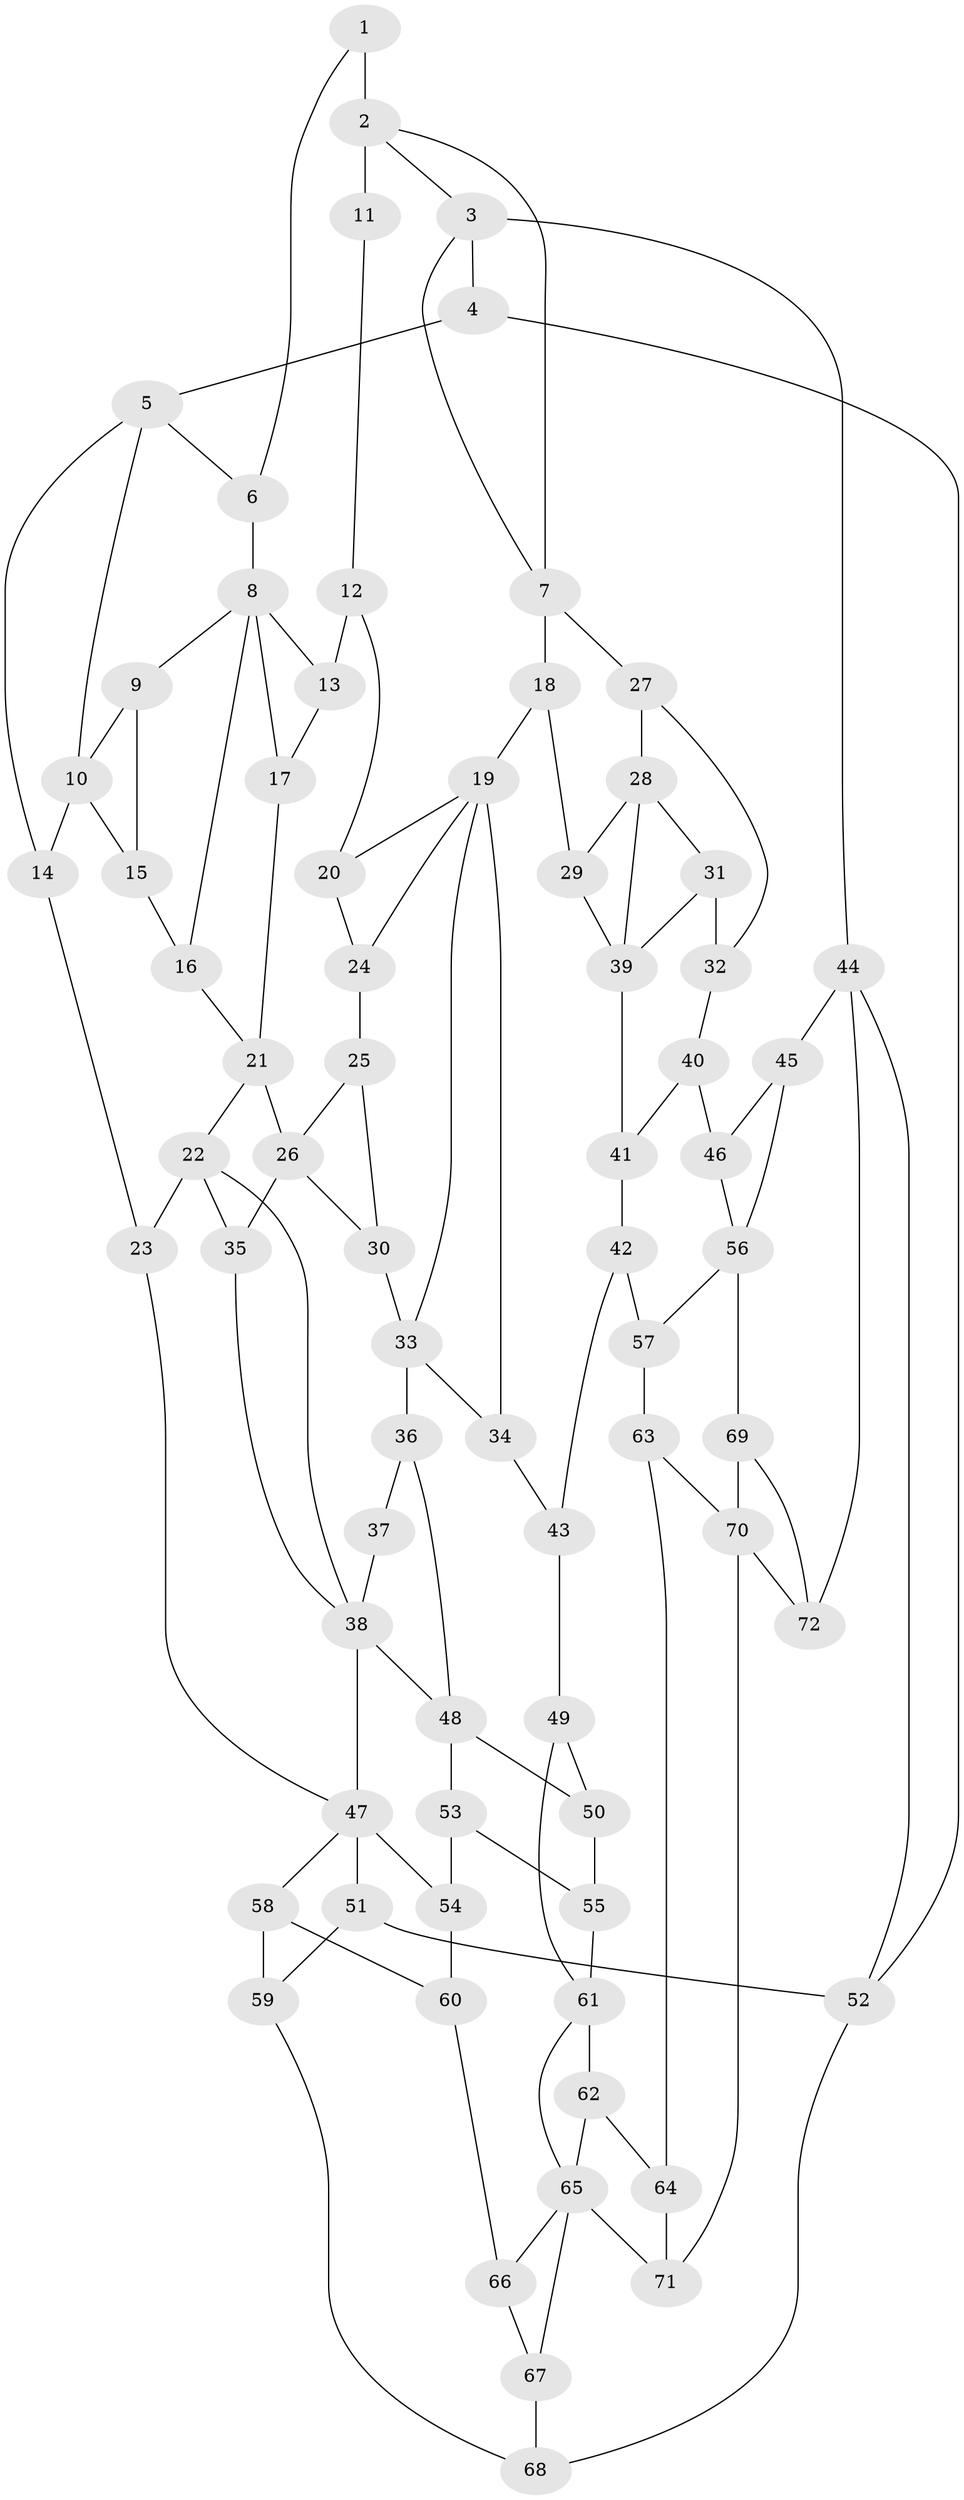 // original degree distribution, {3: 0.020833333333333332, 4: 0.22916666666666666, 5: 0.5208333333333334, 6: 0.22916666666666666}
// Generated by graph-tools (version 1.1) at 2025/38/03/09/25 02:38:32]
// undirected, 72 vertices, 120 edges
graph export_dot {
graph [start="1"]
  node [color=gray90,style=filled];
  1;
  2;
  3;
  4;
  5;
  6;
  7;
  8;
  9;
  10;
  11;
  12;
  13;
  14;
  15;
  16;
  17;
  18;
  19;
  20;
  21;
  22;
  23;
  24;
  25;
  26;
  27;
  28;
  29;
  30;
  31;
  32;
  33;
  34;
  35;
  36;
  37;
  38;
  39;
  40;
  41;
  42;
  43;
  44;
  45;
  46;
  47;
  48;
  49;
  50;
  51;
  52;
  53;
  54;
  55;
  56;
  57;
  58;
  59;
  60;
  61;
  62;
  63;
  64;
  65;
  66;
  67;
  68;
  69;
  70;
  71;
  72;
  1 -- 2 [weight=2.0];
  1 -- 6 [weight=1.0];
  2 -- 3 [weight=1.0];
  2 -- 7 [weight=1.0];
  2 -- 11 [weight=2.0];
  3 -- 4 [weight=1.0];
  3 -- 7 [weight=1.0];
  3 -- 44 [weight=1.0];
  4 -- 5 [weight=2.0];
  4 -- 52 [weight=1.0];
  5 -- 6 [weight=1.0];
  5 -- 10 [weight=2.0];
  5 -- 14 [weight=1.0];
  6 -- 8 [weight=2.0];
  7 -- 18 [weight=2.0];
  7 -- 27 [weight=1.0];
  8 -- 9 [weight=1.0];
  8 -- 13 [weight=1.0];
  8 -- 16 [weight=1.0];
  8 -- 17 [weight=1.0];
  9 -- 10 [weight=1.0];
  9 -- 15 [weight=1.0];
  10 -- 14 [weight=1.0];
  10 -- 15 [weight=2.0];
  11 -- 12 [weight=1.0];
  12 -- 13 [weight=1.0];
  12 -- 20 [weight=1.0];
  13 -- 17 [weight=1.0];
  14 -- 23 [weight=1.0];
  15 -- 16 [weight=1.0];
  16 -- 21 [weight=1.0];
  17 -- 21 [weight=1.0];
  18 -- 19 [weight=2.0];
  18 -- 29 [weight=2.0];
  19 -- 20 [weight=1.0];
  19 -- 24 [weight=1.0];
  19 -- 33 [weight=1.0];
  19 -- 34 [weight=1.0];
  20 -- 24 [weight=1.0];
  21 -- 22 [weight=1.0];
  21 -- 26 [weight=2.0];
  22 -- 23 [weight=1.0];
  22 -- 35 [weight=1.0];
  22 -- 38 [weight=1.0];
  23 -- 47 [weight=1.0];
  24 -- 25 [weight=1.0];
  25 -- 26 [weight=1.0];
  25 -- 30 [weight=1.0];
  26 -- 30 [weight=1.0];
  26 -- 35 [weight=2.0];
  27 -- 28 [weight=1.0];
  27 -- 32 [weight=1.0];
  28 -- 29 [weight=2.0];
  28 -- 31 [weight=1.0];
  28 -- 39 [weight=1.0];
  29 -- 39 [weight=1.0];
  30 -- 33 [weight=1.0];
  31 -- 32 [weight=3.0];
  31 -- 39 [weight=1.0];
  32 -- 40 [weight=2.0];
  33 -- 34 [weight=1.0];
  33 -- 36 [weight=2.0];
  34 -- 43 [weight=1.0];
  35 -- 38 [weight=1.0];
  36 -- 37 [weight=2.0];
  36 -- 48 [weight=2.0];
  37 -- 38 [weight=1.0];
  38 -- 47 [weight=1.0];
  38 -- 48 [weight=1.0];
  39 -- 41 [weight=1.0];
  40 -- 41 [weight=1.0];
  40 -- 46 [weight=2.0];
  41 -- 42 [weight=1.0];
  42 -- 43 [weight=1.0];
  42 -- 57 [weight=1.0];
  43 -- 49 [weight=1.0];
  44 -- 45 [weight=1.0];
  44 -- 52 [weight=1.0];
  44 -- 72 [weight=1.0];
  45 -- 46 [weight=1.0];
  45 -- 56 [weight=1.0];
  46 -- 56 [weight=1.0];
  47 -- 51 [weight=1.0];
  47 -- 54 [weight=2.0];
  47 -- 58 [weight=1.0];
  48 -- 50 [weight=1.0];
  48 -- 53 [weight=1.0];
  49 -- 50 [weight=1.0];
  49 -- 61 [weight=1.0];
  50 -- 55 [weight=1.0];
  51 -- 52 [weight=1.0];
  51 -- 59 [weight=1.0];
  52 -- 68 [weight=1.0];
  53 -- 54 [weight=1.0];
  53 -- 55 [weight=1.0];
  54 -- 60 [weight=1.0];
  55 -- 61 [weight=1.0];
  56 -- 57 [weight=1.0];
  56 -- 69 [weight=2.0];
  57 -- 63 [weight=1.0];
  58 -- 59 [weight=4.0];
  58 -- 60 [weight=1.0];
  59 -- 68 [weight=1.0];
  60 -- 66 [weight=1.0];
  61 -- 62 [weight=3.0];
  61 -- 65 [weight=1.0];
  62 -- 64 [weight=1.0];
  62 -- 65 [weight=2.0];
  63 -- 64 [weight=1.0];
  63 -- 70 [weight=1.0];
  64 -- 71 [weight=1.0];
  65 -- 66 [weight=1.0];
  65 -- 67 [weight=1.0];
  65 -- 71 [weight=1.0];
  66 -- 67 [weight=1.0];
  67 -- 68 [weight=1.0];
  69 -- 70 [weight=3.0];
  69 -- 72 [weight=1.0];
  70 -- 71 [weight=1.0];
  70 -- 72 [weight=1.0];
}
